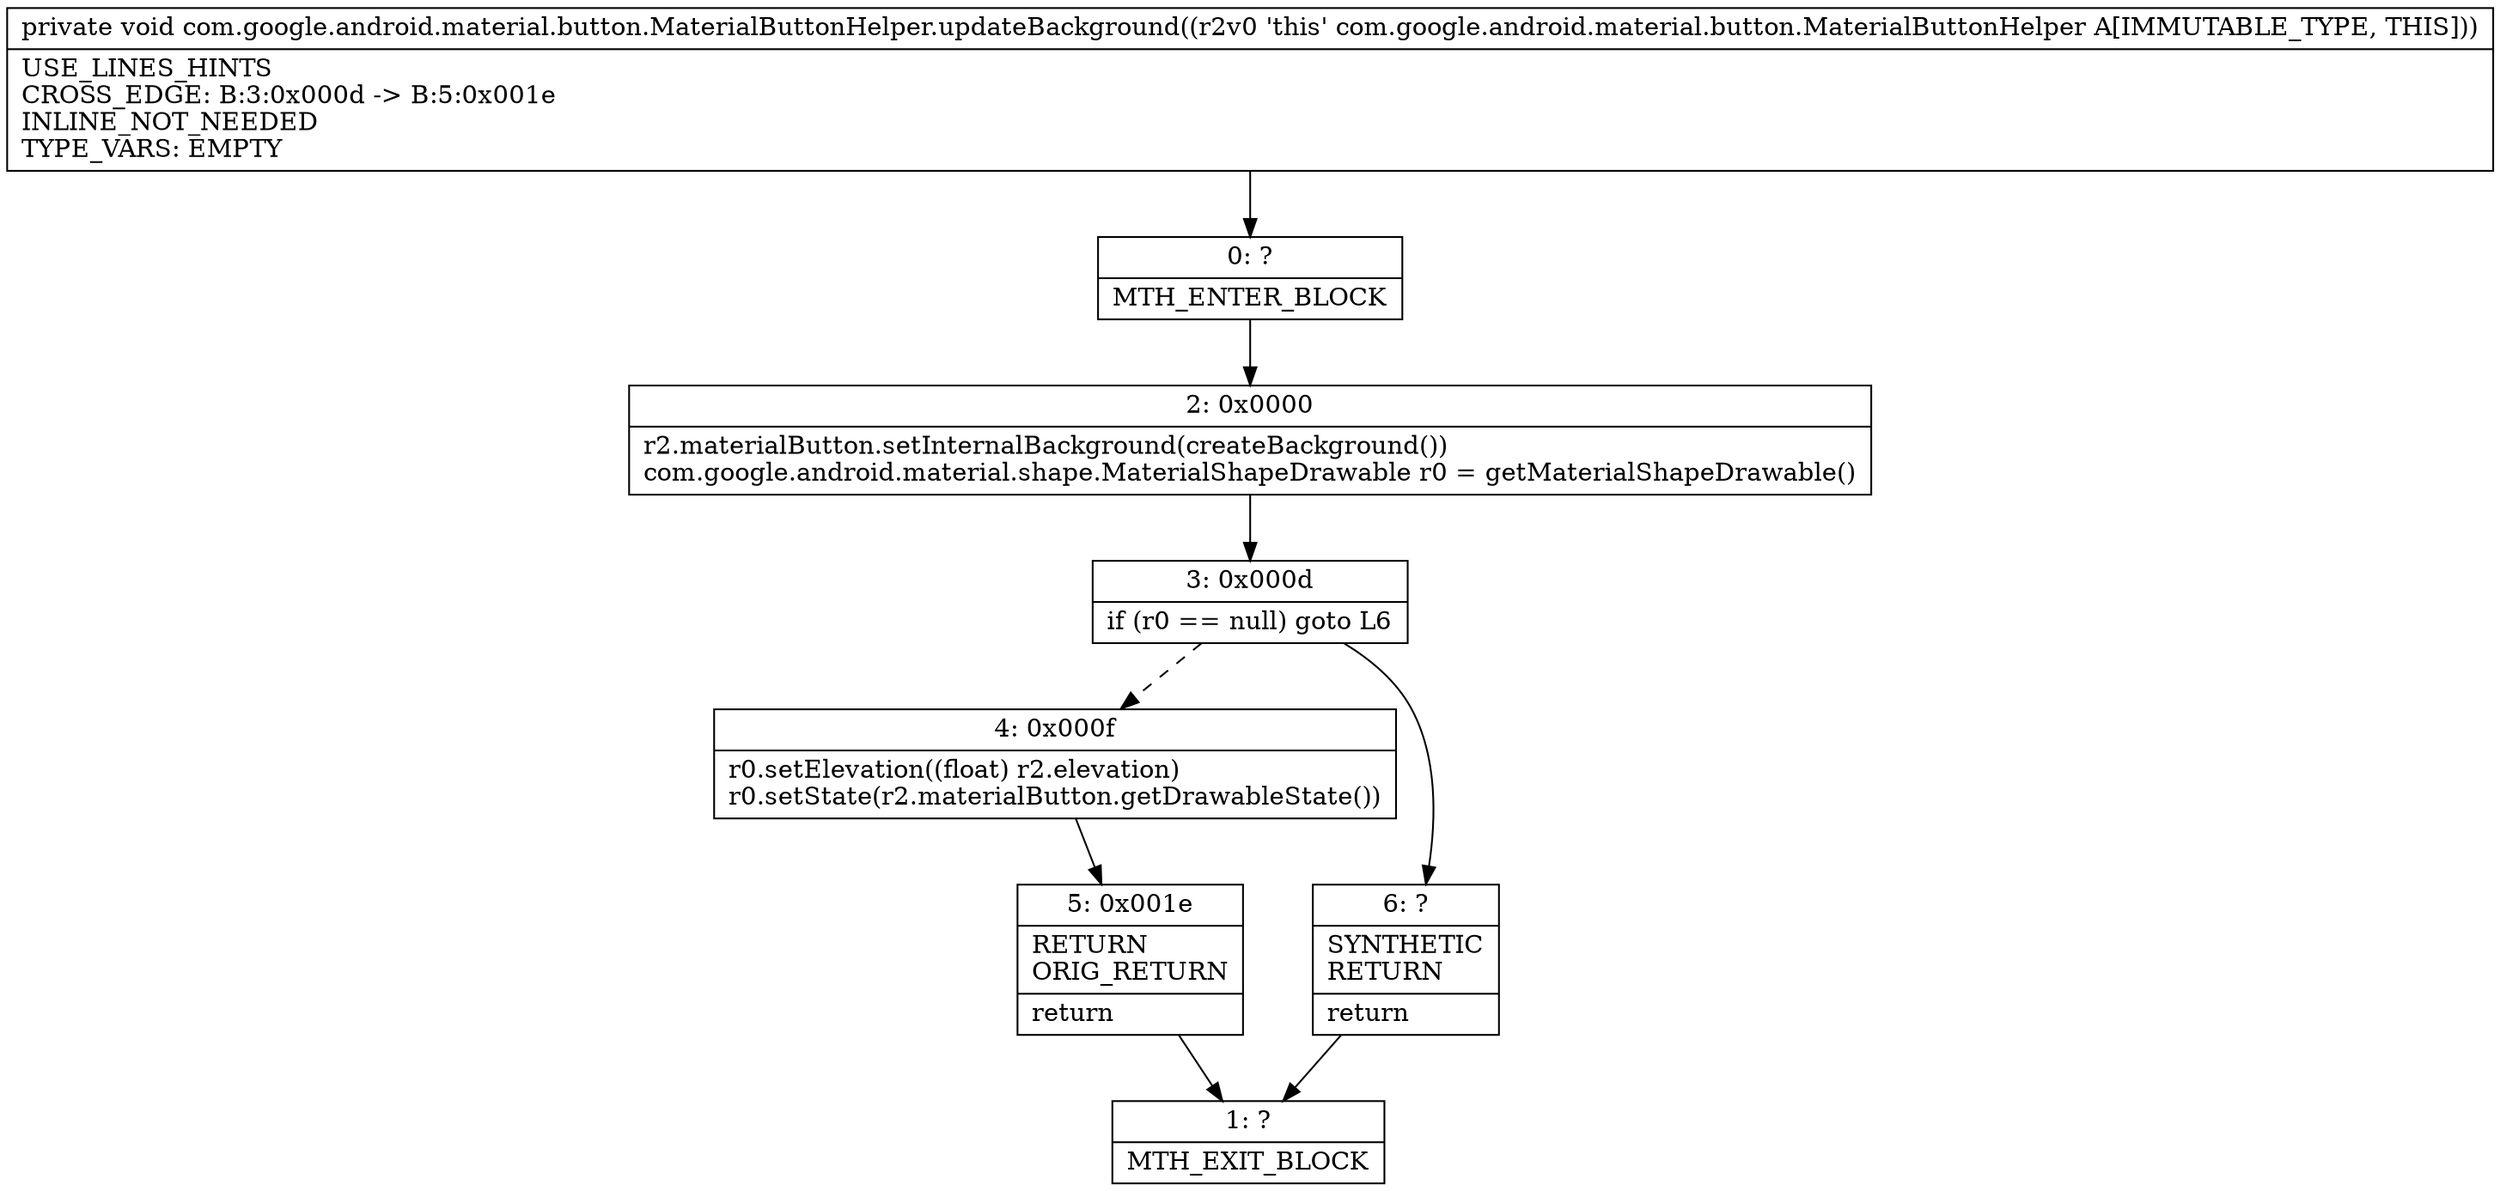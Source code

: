 digraph "CFG forcom.google.android.material.button.MaterialButtonHelper.updateBackground()V" {
Node_0 [shape=record,label="{0\:\ ?|MTH_ENTER_BLOCK\l}"];
Node_2 [shape=record,label="{2\:\ 0x0000|r2.materialButton.setInternalBackground(createBackground())\lcom.google.android.material.shape.MaterialShapeDrawable r0 = getMaterialShapeDrawable()\l}"];
Node_3 [shape=record,label="{3\:\ 0x000d|if (r0 == null) goto L6\l}"];
Node_4 [shape=record,label="{4\:\ 0x000f|r0.setElevation((float) r2.elevation)\lr0.setState(r2.materialButton.getDrawableState())\l}"];
Node_5 [shape=record,label="{5\:\ 0x001e|RETURN\lORIG_RETURN\l|return\l}"];
Node_1 [shape=record,label="{1\:\ ?|MTH_EXIT_BLOCK\l}"];
Node_6 [shape=record,label="{6\:\ ?|SYNTHETIC\lRETURN\l|return\l}"];
MethodNode[shape=record,label="{private void com.google.android.material.button.MaterialButtonHelper.updateBackground((r2v0 'this' com.google.android.material.button.MaterialButtonHelper A[IMMUTABLE_TYPE, THIS]))  | USE_LINES_HINTS\lCROSS_EDGE: B:3:0x000d \-\> B:5:0x001e\lINLINE_NOT_NEEDED\lTYPE_VARS: EMPTY\l}"];
MethodNode -> Node_0;Node_0 -> Node_2;
Node_2 -> Node_3;
Node_3 -> Node_4[style=dashed];
Node_3 -> Node_6;
Node_4 -> Node_5;
Node_5 -> Node_1;
Node_6 -> Node_1;
}

